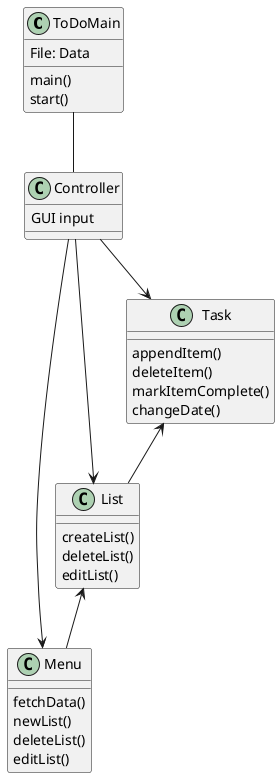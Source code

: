 @startuml
class ToDoMain {
File: Data
main()
start()
}

class Controller {
GUI input
}

class Menu {
fetchData()
newList()
deleteList()
editList()
}

class List {
createList()
deleteList()
editList()
}

class Task {
appendItem()
deleteItem()
markItemComplete()
changeDate()
}
ToDoMain -- Controller

Task <-- List
List <-- Menu

Controller --> Task
Controller --> List
Controller --> Menu
@enduml